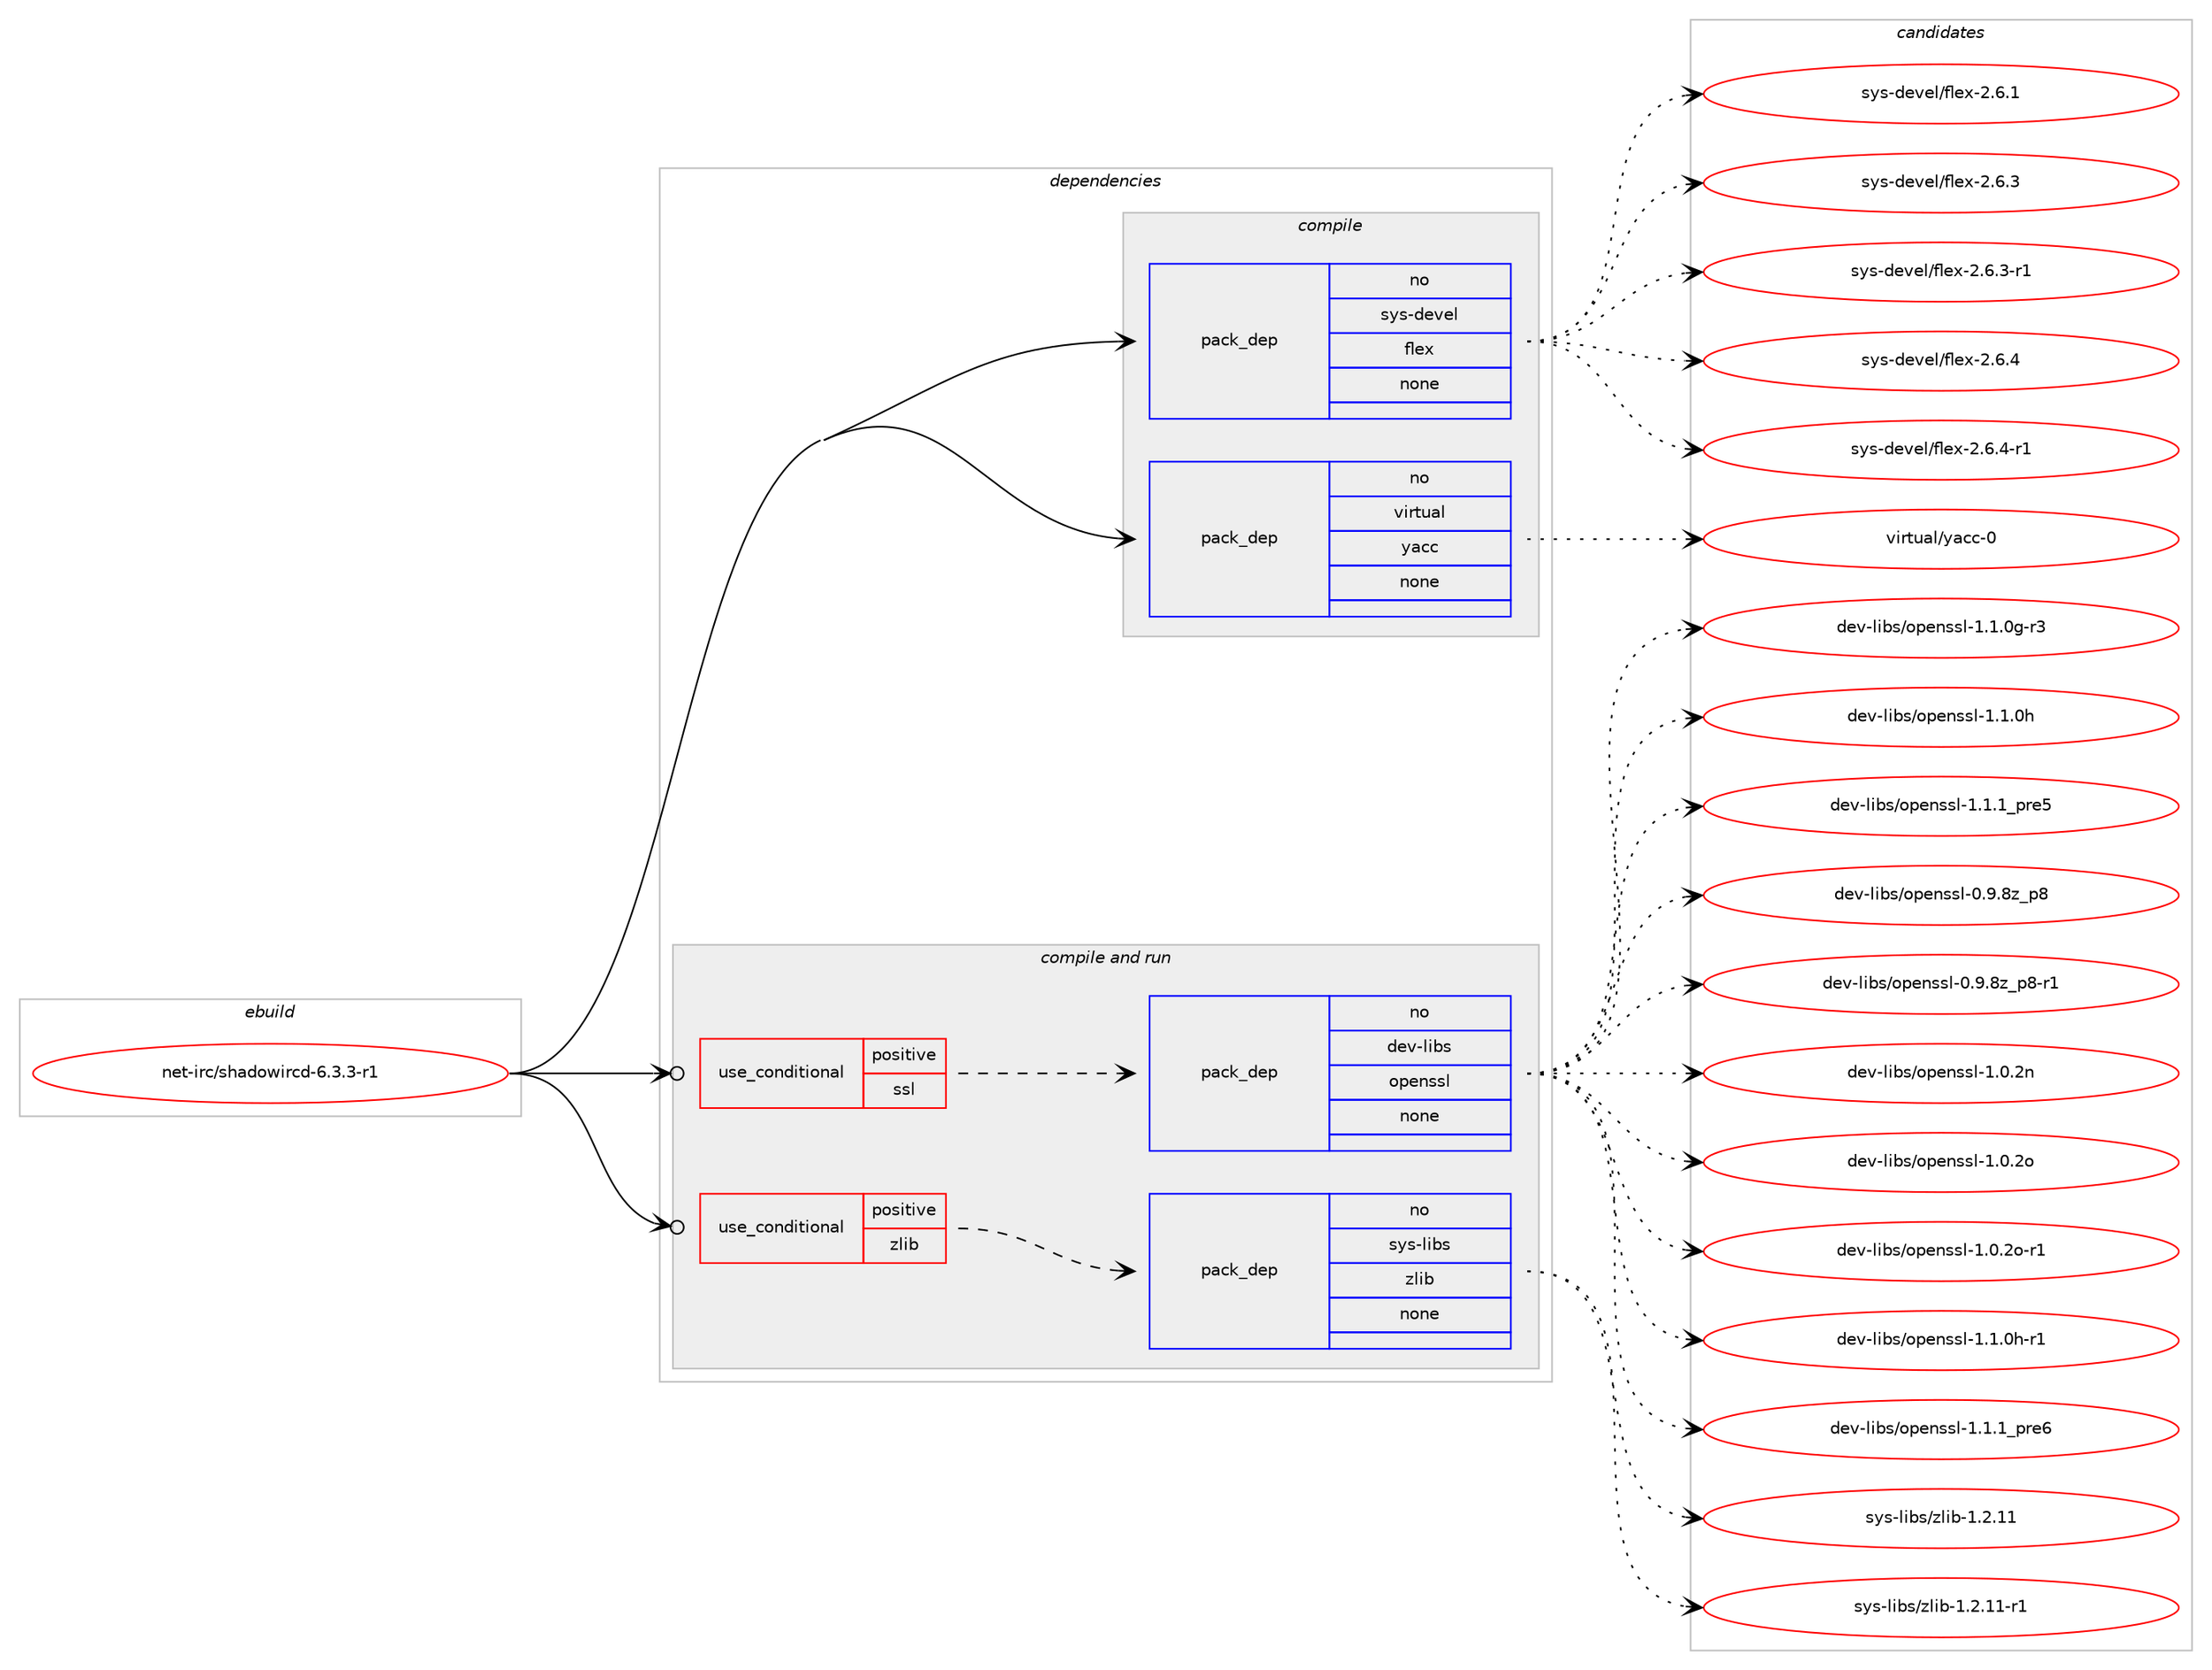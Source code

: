 digraph prolog {

# *************
# Graph options
# *************

newrank=true;
concentrate=true;
compound=true;
graph [rankdir=LR,fontname=Helvetica,fontsize=10,ranksep=1.5];#, ranksep=2.5, nodesep=0.2];
edge  [arrowhead=vee];
node  [fontname=Helvetica,fontsize=10];

# **********
# The ebuild
# **********

subgraph cluster_leftcol {
color=gray;
rank=same;
label=<<i>ebuild</i>>;
id [label="net-irc/shadowircd-6.3.3-r1", color=red, width=4, href="../net-irc/shadowircd-6.3.3-r1.svg"];
}

# ****************
# The dependencies
# ****************

subgraph cluster_midcol {
color=gray;
label=<<i>dependencies</i>>;
subgraph cluster_compile {
fillcolor="#eeeeee";
style=filled;
label=<<i>compile</i>>;
subgraph pack668 {
dependency867 [label=<<TABLE BORDER="0" CELLBORDER="1" CELLSPACING="0" CELLPADDING="4" WIDTH="220"><TR><TD ROWSPAN="6" CELLPADDING="30">pack_dep</TD></TR><TR><TD WIDTH="110">no</TD></TR><TR><TD>sys-devel</TD></TR><TR><TD>flex</TD></TR><TR><TD>none</TD></TR><TR><TD></TD></TR></TABLE>>, shape=none, color=blue];
}
id:e -> dependency867:w [weight=20,style="solid",arrowhead="vee"];
subgraph pack669 {
dependency868 [label=<<TABLE BORDER="0" CELLBORDER="1" CELLSPACING="0" CELLPADDING="4" WIDTH="220"><TR><TD ROWSPAN="6" CELLPADDING="30">pack_dep</TD></TR><TR><TD WIDTH="110">no</TD></TR><TR><TD>virtual</TD></TR><TR><TD>yacc</TD></TR><TR><TD>none</TD></TR><TR><TD></TD></TR></TABLE>>, shape=none, color=blue];
}
id:e -> dependency868:w [weight=20,style="solid",arrowhead="vee"];
}
subgraph cluster_compileandrun {
fillcolor="#eeeeee";
style=filled;
label=<<i>compile and run</i>>;
subgraph cond166 {
dependency869 [label=<<TABLE BORDER="0" CELLBORDER="1" CELLSPACING="0" CELLPADDING="4"><TR><TD ROWSPAN="3" CELLPADDING="10">use_conditional</TD></TR><TR><TD>positive</TD></TR><TR><TD>ssl</TD></TR></TABLE>>, shape=none, color=red];
subgraph pack670 {
dependency870 [label=<<TABLE BORDER="0" CELLBORDER="1" CELLSPACING="0" CELLPADDING="4" WIDTH="220"><TR><TD ROWSPAN="6" CELLPADDING="30">pack_dep</TD></TR><TR><TD WIDTH="110">no</TD></TR><TR><TD>dev-libs</TD></TR><TR><TD>openssl</TD></TR><TR><TD>none</TD></TR><TR><TD></TD></TR></TABLE>>, shape=none, color=blue];
}
dependency869:e -> dependency870:w [weight=20,style="dashed",arrowhead="vee"];
}
id:e -> dependency869:w [weight=20,style="solid",arrowhead="odotvee"];
subgraph cond167 {
dependency871 [label=<<TABLE BORDER="0" CELLBORDER="1" CELLSPACING="0" CELLPADDING="4"><TR><TD ROWSPAN="3" CELLPADDING="10">use_conditional</TD></TR><TR><TD>positive</TD></TR><TR><TD>zlib</TD></TR></TABLE>>, shape=none, color=red];
subgraph pack671 {
dependency872 [label=<<TABLE BORDER="0" CELLBORDER="1" CELLSPACING="0" CELLPADDING="4" WIDTH="220"><TR><TD ROWSPAN="6" CELLPADDING="30">pack_dep</TD></TR><TR><TD WIDTH="110">no</TD></TR><TR><TD>sys-libs</TD></TR><TR><TD>zlib</TD></TR><TR><TD>none</TD></TR><TR><TD></TD></TR></TABLE>>, shape=none, color=blue];
}
dependency871:e -> dependency872:w [weight=20,style="dashed",arrowhead="vee"];
}
id:e -> dependency871:w [weight=20,style="solid",arrowhead="odotvee"];
}
subgraph cluster_run {
fillcolor="#eeeeee";
style=filled;
label=<<i>run</i>>;
}
}

# **************
# The candidates
# **************

subgraph cluster_choices {
rank=same;
color=gray;
label=<<i>candidates</i>>;

subgraph choice668 {
color=black;
nodesep=1;
choice1151211154510010111810110847102108101120455046544649 [label="sys-devel/flex-2.6.1", color=red, width=4,href="../sys-devel/flex-2.6.1.svg"];
choice1151211154510010111810110847102108101120455046544651 [label="sys-devel/flex-2.6.3", color=red, width=4,href="../sys-devel/flex-2.6.3.svg"];
choice11512111545100101118101108471021081011204550465446514511449 [label="sys-devel/flex-2.6.3-r1", color=red, width=4,href="../sys-devel/flex-2.6.3-r1.svg"];
choice1151211154510010111810110847102108101120455046544652 [label="sys-devel/flex-2.6.4", color=red, width=4,href="../sys-devel/flex-2.6.4.svg"];
choice11512111545100101118101108471021081011204550465446524511449 [label="sys-devel/flex-2.6.4-r1", color=red, width=4,href="../sys-devel/flex-2.6.4-r1.svg"];
dependency867:e -> choice1151211154510010111810110847102108101120455046544649:w [style=dotted,weight="100"];
dependency867:e -> choice1151211154510010111810110847102108101120455046544651:w [style=dotted,weight="100"];
dependency867:e -> choice11512111545100101118101108471021081011204550465446514511449:w [style=dotted,weight="100"];
dependency867:e -> choice1151211154510010111810110847102108101120455046544652:w [style=dotted,weight="100"];
dependency867:e -> choice11512111545100101118101108471021081011204550465446524511449:w [style=dotted,weight="100"];
}
subgraph choice669 {
color=black;
nodesep=1;
choice11810511411611797108471219799994548 [label="virtual/yacc-0", color=red, width=4,href="../virtual/yacc-0.svg"];
dependency868:e -> choice11810511411611797108471219799994548:w [style=dotted,weight="100"];
}
subgraph choice670 {
color=black;
nodesep=1;
choice1001011184510810598115471111121011101151151084549464946481034511451 [label="dev-libs/openssl-1.1.0g-r3", color=red, width=4,href="../dev-libs/openssl-1.1.0g-r3.svg"];
choice100101118451081059811547111112101110115115108454946494648104 [label="dev-libs/openssl-1.1.0h", color=red, width=4,href="../dev-libs/openssl-1.1.0h.svg"];
choice1001011184510810598115471111121011101151151084549464946499511211410153 [label="dev-libs/openssl-1.1.1_pre5", color=red, width=4,href="../dev-libs/openssl-1.1.1_pre5.svg"];
choice1001011184510810598115471111121011101151151084548465746561229511256 [label="dev-libs/openssl-0.9.8z_p8", color=red, width=4,href="../dev-libs/openssl-0.9.8z_p8.svg"];
choice10010111845108105981154711111210111011511510845484657465612295112564511449 [label="dev-libs/openssl-0.9.8z_p8-r1", color=red, width=4,href="../dev-libs/openssl-0.9.8z_p8-r1.svg"];
choice100101118451081059811547111112101110115115108454946484650110 [label="dev-libs/openssl-1.0.2n", color=red, width=4,href="../dev-libs/openssl-1.0.2n.svg"];
choice100101118451081059811547111112101110115115108454946484650111 [label="dev-libs/openssl-1.0.2o", color=red, width=4,href="../dev-libs/openssl-1.0.2o.svg"];
choice1001011184510810598115471111121011101151151084549464846501114511449 [label="dev-libs/openssl-1.0.2o-r1", color=red, width=4,href="../dev-libs/openssl-1.0.2o-r1.svg"];
choice1001011184510810598115471111121011101151151084549464946481044511449 [label="dev-libs/openssl-1.1.0h-r1", color=red, width=4,href="../dev-libs/openssl-1.1.0h-r1.svg"];
choice1001011184510810598115471111121011101151151084549464946499511211410154 [label="dev-libs/openssl-1.1.1_pre6", color=red, width=4,href="../dev-libs/openssl-1.1.1_pre6.svg"];
dependency870:e -> choice1001011184510810598115471111121011101151151084549464946481034511451:w [style=dotted,weight="100"];
dependency870:e -> choice100101118451081059811547111112101110115115108454946494648104:w [style=dotted,weight="100"];
dependency870:e -> choice1001011184510810598115471111121011101151151084549464946499511211410153:w [style=dotted,weight="100"];
dependency870:e -> choice1001011184510810598115471111121011101151151084548465746561229511256:w [style=dotted,weight="100"];
dependency870:e -> choice10010111845108105981154711111210111011511510845484657465612295112564511449:w [style=dotted,weight="100"];
dependency870:e -> choice100101118451081059811547111112101110115115108454946484650110:w [style=dotted,weight="100"];
dependency870:e -> choice100101118451081059811547111112101110115115108454946484650111:w [style=dotted,weight="100"];
dependency870:e -> choice1001011184510810598115471111121011101151151084549464846501114511449:w [style=dotted,weight="100"];
dependency870:e -> choice1001011184510810598115471111121011101151151084549464946481044511449:w [style=dotted,weight="100"];
dependency870:e -> choice1001011184510810598115471111121011101151151084549464946499511211410154:w [style=dotted,weight="100"];
}
subgraph choice671 {
color=black;
nodesep=1;
choice1151211154510810598115471221081059845494650464949 [label="sys-libs/zlib-1.2.11", color=red, width=4,href="../sys-libs/zlib-1.2.11.svg"];
choice11512111545108105981154712210810598454946504649494511449 [label="sys-libs/zlib-1.2.11-r1", color=red, width=4,href="../sys-libs/zlib-1.2.11-r1.svg"];
dependency872:e -> choice1151211154510810598115471221081059845494650464949:w [style=dotted,weight="100"];
dependency872:e -> choice11512111545108105981154712210810598454946504649494511449:w [style=dotted,weight="100"];
}
}

}
